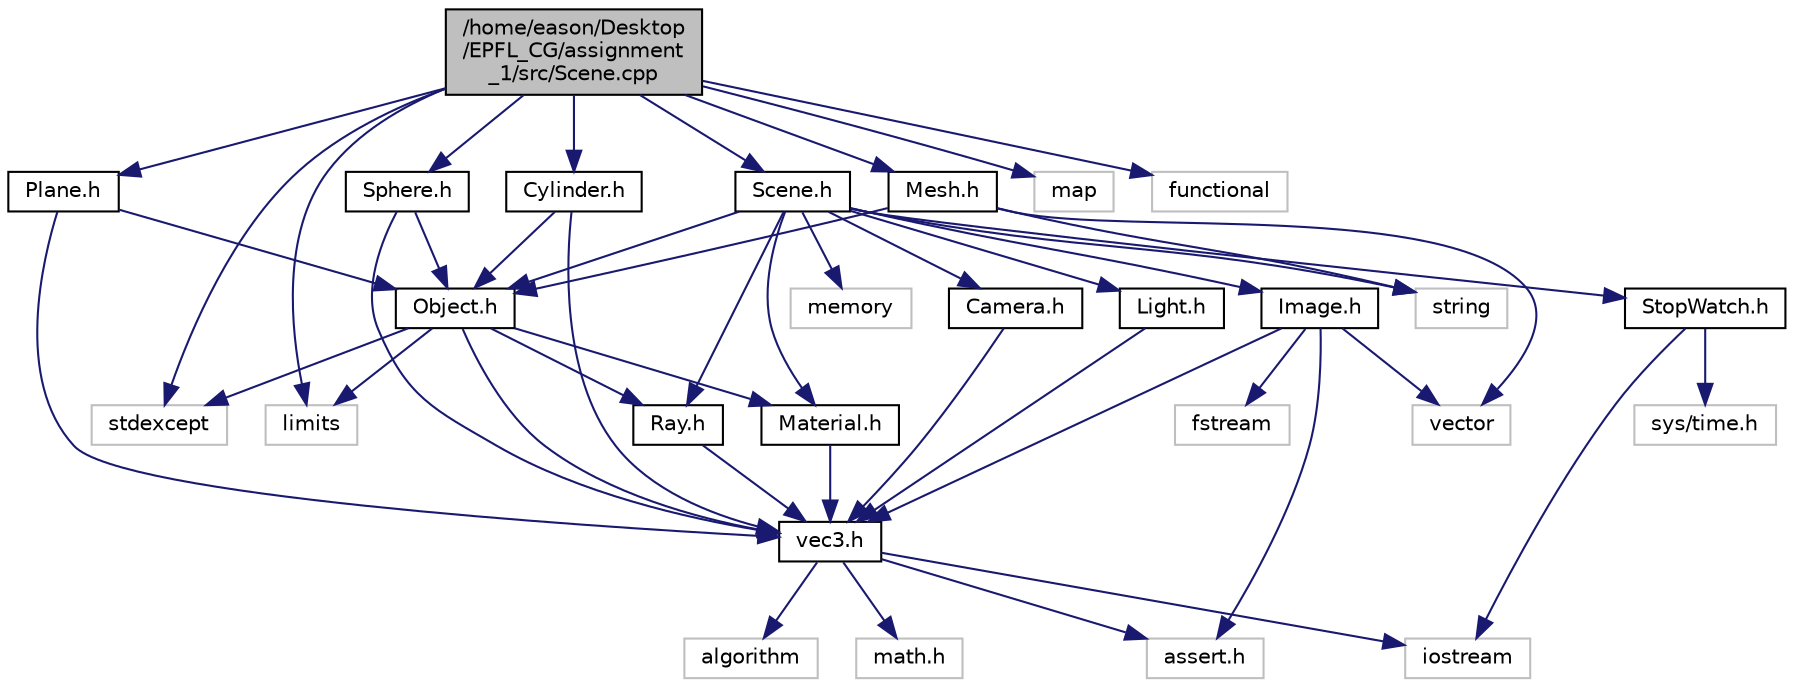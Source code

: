 digraph "/home/eason/Desktop/EPFL_CG/assignment_1/src/Scene.cpp"
{
  edge [fontname="Helvetica",fontsize="10",labelfontname="Helvetica",labelfontsize="10"];
  node [fontname="Helvetica",fontsize="10",shape=record];
  Node1 [label="/home/eason/Desktop\l/EPFL_CG/assignment\l_1/src/Scene.cpp",height=0.2,width=0.4,color="black", fillcolor="grey75", style="filled", fontcolor="black"];
  Node1 -> Node2 [color="midnightblue",fontsize="10",style="solid"];
  Node2 [label="Scene.h",height=0.2,width=0.4,color="black", fillcolor="white", style="filled",URL="$Scene_8h.html"];
  Node2 -> Node3 [color="midnightblue",fontsize="10",style="solid"];
  Node3 [label="StopWatch.h",height=0.2,width=0.4,color="black", fillcolor="white", style="filled",URL="$StopWatch_8h.html"];
  Node3 -> Node4 [color="midnightblue",fontsize="10",style="solid"];
  Node4 [label="sys/time.h",height=0.2,width=0.4,color="grey75", fillcolor="white", style="filled"];
  Node3 -> Node5 [color="midnightblue",fontsize="10",style="solid"];
  Node5 [label="iostream",height=0.2,width=0.4,color="grey75", fillcolor="white", style="filled"];
  Node2 -> Node6 [color="midnightblue",fontsize="10",style="solid"];
  Node6 [label="Object.h",height=0.2,width=0.4,color="black", fillcolor="white", style="filled",URL="$Object_8h.html"];
  Node6 -> Node7 [color="midnightblue",fontsize="10",style="solid"];
  Node7 [label="Ray.h",height=0.2,width=0.4,color="black", fillcolor="white", style="filled",URL="$Ray_8h.html"];
  Node7 -> Node8 [color="midnightblue",fontsize="10",style="solid"];
  Node8 [label="vec3.h",height=0.2,width=0.4,color="black", fillcolor="white", style="filled",URL="$vec3_8h.html",tooltip="Implements the vector class and its mathematical operations. "];
  Node8 -> Node5 [color="midnightblue",fontsize="10",style="solid"];
  Node8 -> Node9 [color="midnightblue",fontsize="10",style="solid"];
  Node9 [label="assert.h",height=0.2,width=0.4,color="grey75", fillcolor="white", style="filled"];
  Node8 -> Node10 [color="midnightblue",fontsize="10",style="solid"];
  Node10 [label="math.h",height=0.2,width=0.4,color="grey75", fillcolor="white", style="filled"];
  Node8 -> Node11 [color="midnightblue",fontsize="10",style="solid"];
  Node11 [label="algorithm",height=0.2,width=0.4,color="grey75", fillcolor="white", style="filled"];
  Node6 -> Node8 [color="midnightblue",fontsize="10",style="solid"];
  Node6 -> Node12 [color="midnightblue",fontsize="10",style="solid"];
  Node12 [label="Material.h",height=0.2,width=0.4,color="black", fillcolor="white", style="filled",URL="$Material_8h.html"];
  Node12 -> Node8 [color="midnightblue",fontsize="10",style="solid"];
  Node6 -> Node13 [color="midnightblue",fontsize="10",style="solid"];
  Node13 [label="stdexcept",height=0.2,width=0.4,color="grey75", fillcolor="white", style="filled"];
  Node6 -> Node14 [color="midnightblue",fontsize="10",style="solid"];
  Node14 [label="limits",height=0.2,width=0.4,color="grey75", fillcolor="white", style="filled"];
  Node2 -> Node15 [color="midnightblue",fontsize="10",style="solid"];
  Node15 [label="Light.h",height=0.2,width=0.4,color="black", fillcolor="white", style="filled",URL="$Light_8h.html"];
  Node15 -> Node8 [color="midnightblue",fontsize="10",style="solid"];
  Node2 -> Node7 [color="midnightblue",fontsize="10",style="solid"];
  Node2 -> Node12 [color="midnightblue",fontsize="10",style="solid"];
  Node2 -> Node16 [color="midnightblue",fontsize="10",style="solid"];
  Node16 [label="Image.h",height=0.2,width=0.4,color="black", fillcolor="white", style="filled",URL="$Image_8h.html"];
  Node16 -> Node8 [color="midnightblue",fontsize="10",style="solid"];
  Node16 -> Node17 [color="midnightblue",fontsize="10",style="solid"];
  Node17 [label="vector",height=0.2,width=0.4,color="grey75", fillcolor="white", style="filled"];
  Node16 -> Node9 [color="midnightblue",fontsize="10",style="solid"];
  Node16 -> Node18 [color="midnightblue",fontsize="10",style="solid"];
  Node18 [label="fstream",height=0.2,width=0.4,color="grey75", fillcolor="white", style="filled"];
  Node2 -> Node19 [color="midnightblue",fontsize="10",style="solid"];
  Node19 [label="Camera.h",height=0.2,width=0.4,color="black", fillcolor="white", style="filled",URL="$Camera_8h.html"];
  Node19 -> Node8 [color="midnightblue",fontsize="10",style="solid"];
  Node2 -> Node20 [color="midnightblue",fontsize="10",style="solid"];
  Node20 [label="memory",height=0.2,width=0.4,color="grey75", fillcolor="white", style="filled"];
  Node2 -> Node21 [color="midnightblue",fontsize="10",style="solid"];
  Node21 [label="string",height=0.2,width=0.4,color="grey75", fillcolor="white", style="filled"];
  Node1 -> Node22 [color="midnightblue",fontsize="10",style="solid"];
  Node22 [label="Plane.h",height=0.2,width=0.4,color="black", fillcolor="white", style="filled",URL="$Plane_8h.html"];
  Node22 -> Node6 [color="midnightblue",fontsize="10",style="solid"];
  Node22 -> Node8 [color="midnightblue",fontsize="10",style="solid"];
  Node1 -> Node23 [color="midnightblue",fontsize="10",style="solid"];
  Node23 [label="Sphere.h",height=0.2,width=0.4,color="black", fillcolor="white", style="filled",URL="$Sphere_8h.html"];
  Node23 -> Node6 [color="midnightblue",fontsize="10",style="solid"];
  Node23 -> Node8 [color="midnightblue",fontsize="10",style="solid"];
  Node1 -> Node24 [color="midnightblue",fontsize="10",style="solid"];
  Node24 [label="Cylinder.h",height=0.2,width=0.4,color="black", fillcolor="white", style="filled",URL="$Cylinder_8h.html"];
  Node24 -> Node6 [color="midnightblue",fontsize="10",style="solid"];
  Node24 -> Node8 [color="midnightblue",fontsize="10",style="solid"];
  Node1 -> Node25 [color="midnightblue",fontsize="10",style="solid"];
  Node25 [label="Mesh.h",height=0.2,width=0.4,color="black", fillcolor="white", style="filled",URL="$Mesh_8h.html"];
  Node25 -> Node6 [color="midnightblue",fontsize="10",style="solid"];
  Node25 -> Node17 [color="midnightblue",fontsize="10",style="solid"];
  Node25 -> Node21 [color="midnightblue",fontsize="10",style="solid"];
  Node1 -> Node14 [color="midnightblue",fontsize="10",style="solid"];
  Node1 -> Node26 [color="midnightblue",fontsize="10",style="solid"];
  Node26 [label="map",height=0.2,width=0.4,color="grey75", fillcolor="white", style="filled"];
  Node1 -> Node27 [color="midnightblue",fontsize="10",style="solid"];
  Node27 [label="functional",height=0.2,width=0.4,color="grey75", fillcolor="white", style="filled"];
  Node1 -> Node13 [color="midnightblue",fontsize="10",style="solid"];
}
